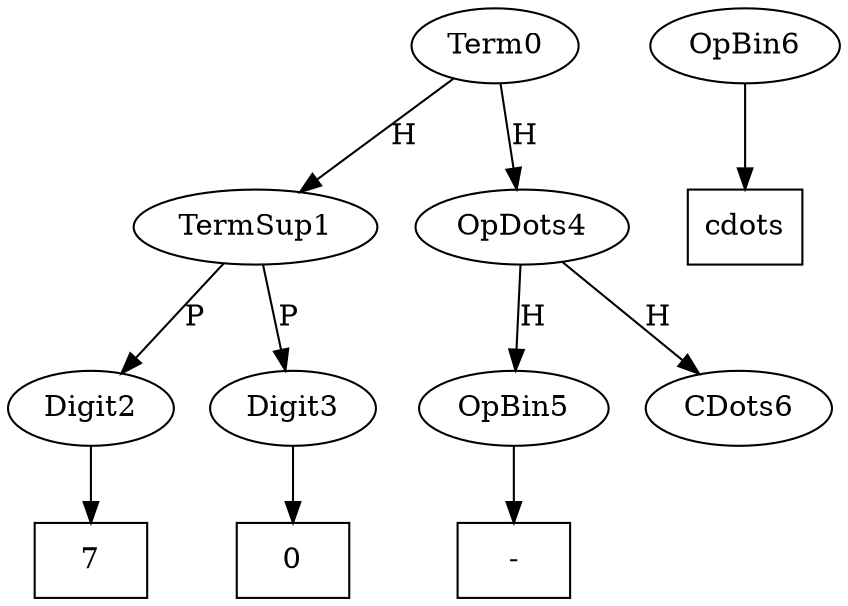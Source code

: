 digraph mathExp{
Term0 -> TermSup1 [label=H]
TermSup1 -> Digit2 [label=P]
T72 [shape=box,label="7"]
Digit2 -> T72
TermSup1 -> Digit3 [label=P]
T03 [shape=box,label="0"]
Digit3 -> T03
Term0 -> OpDots4 [label=H]
OpDots4 -> OpBin5 [label=H]
Tm5 [shape=box,label="-"]
OpBin5 -> Tm5
OpDots4 -> CDots6 [label=H]
Tscdots6 [shape=box,label="\cdots"]
OpBin6 -> Tscdots6
}
